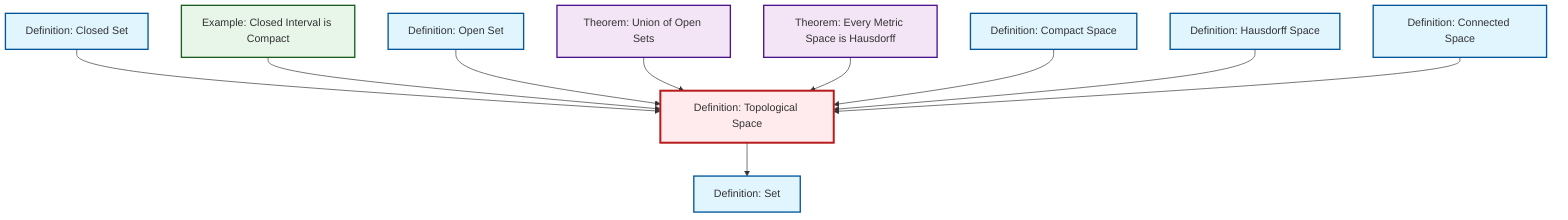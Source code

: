 graph TD
    classDef definition fill:#e1f5fe,stroke:#01579b,stroke-width:2px
    classDef theorem fill:#f3e5f5,stroke:#4a148c,stroke-width:2px
    classDef axiom fill:#fff3e0,stroke:#e65100,stroke-width:2px
    classDef example fill:#e8f5e9,stroke:#1b5e20,stroke-width:2px
    classDef current fill:#ffebee,stroke:#b71c1c,stroke-width:3px
    thm-union-open-sets["Theorem: Union of Open Sets"]:::theorem
    def-open-set["Definition: Open Set"]:::definition
    def-connected["Definition: Connected Space"]:::definition
    def-compact["Definition: Compact Space"]:::definition
    def-topological-space["Definition: Topological Space"]:::definition
    ex-closed-interval-compact["Example: Closed Interval is Compact"]:::example
    def-hausdorff["Definition: Hausdorff Space"]:::definition
    def-closed-set["Definition: Closed Set"]:::definition
    thm-metric-hausdorff["Theorem: Every Metric Space is Hausdorff"]:::theorem
    def-set["Definition: Set"]:::definition
    def-closed-set --> def-topological-space
    ex-closed-interval-compact --> def-topological-space
    def-open-set --> def-topological-space
    thm-union-open-sets --> def-topological-space
    thm-metric-hausdorff --> def-topological-space
    def-compact --> def-topological-space
    def-hausdorff --> def-topological-space
    def-connected --> def-topological-space
    def-topological-space --> def-set
    class def-topological-space current